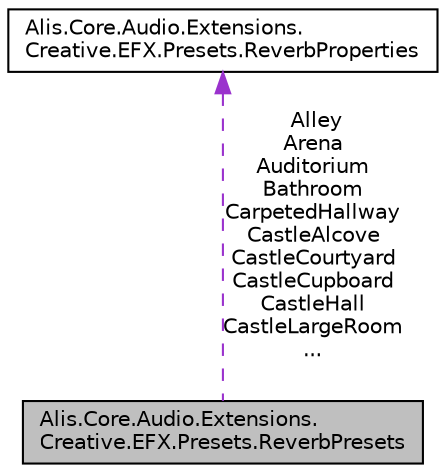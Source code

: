 digraph "Alis.Core.Audio.Extensions.Creative.EFX.Presets.ReverbPresets"
{
 // LATEX_PDF_SIZE
  edge [fontname="Helvetica",fontsize="10",labelfontname="Helvetica",labelfontsize="10"];
  node [fontname="Helvetica",fontsize="10",shape=record];
  Node1 [label="Alis.Core.Audio.Extensions.\lCreative.EFX.Presets.ReverbPresets",height=0.2,width=0.4,color="black", fillcolor="grey75", style="filled", fontcolor="black",tooltip="A set of reverb presets that can be used with the extension."];
  Node2 -> Node1 [dir="back",color="darkorchid3",fontsize="10",style="dashed",label=" Alley\nArena\nAuditorium\nBathroom\nCarpetedHallway\nCastleAlcove\nCastleCourtyard\nCastleCupboard\nCastleHall\nCastleLargeRoom\n..." ,fontname="Helvetica"];
  Node2 [label="Alis.Core.Audio.Extensions.\lCreative.EFX.Presets.ReverbProperties",height=0.2,width=0.4,color="black", fillcolor="white", style="filled",URL="$struct_alis_1_1_core_1_1_audio_1_1_extensions_1_1_creative_1_1_e_f_x_1_1_presets_1_1_reverb_properties.html",tooltip="Defines a set of predefined reverb properties."];
}
